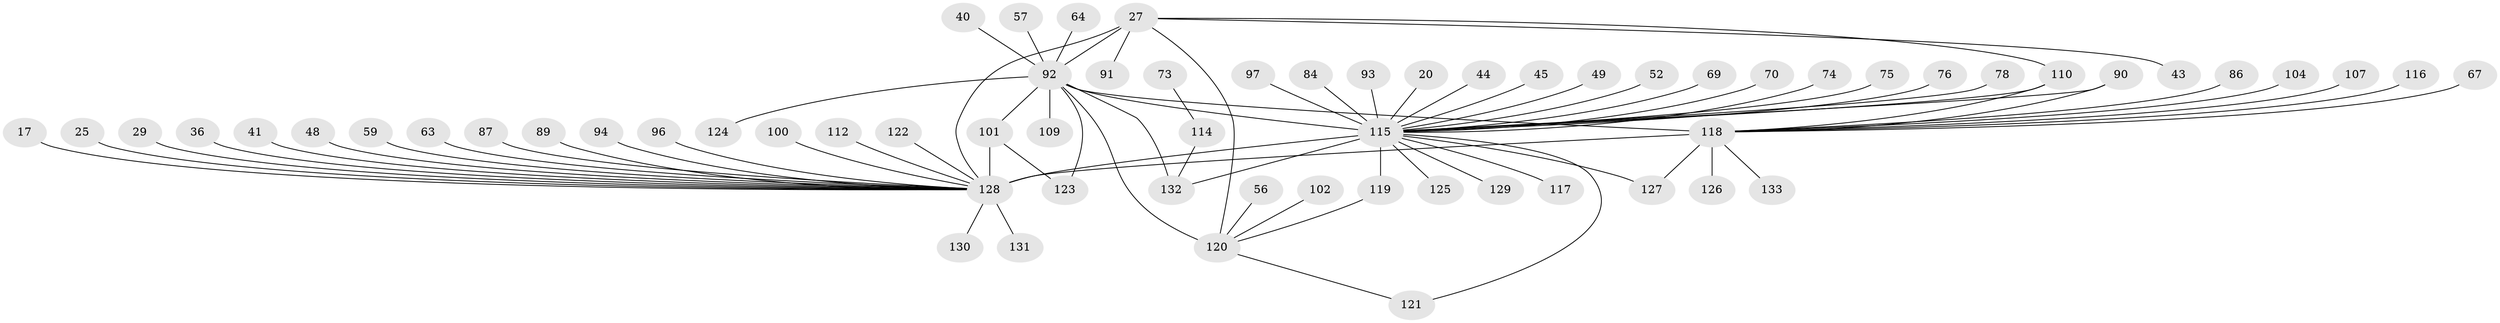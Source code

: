 // original degree distribution, {13: 0.007518796992481203, 25: 0.007518796992481203, 8: 0.007518796992481203, 5: 0.03759398496240601, 3: 0.16541353383458646, 11: 0.022556390977443608, 2: 0.22556390977443608, 10: 0.015037593984962405, 1: 0.45864661654135336, 9: 0.015037593984962405, 6: 0.007518796992481203, 4: 0.022556390977443608, 15: 0.007518796992481203}
// Generated by graph-tools (version 1.1) at 2025/46/03/09/25 04:46:47]
// undirected, 66 vertices, 77 edges
graph export_dot {
graph [start="1"]
  node [color=gray90,style=filled];
  17;
  20;
  25;
  27;
  29;
  36;
  40;
  41 [super="+10"];
  43;
  44 [super="+22"];
  45;
  48;
  49;
  52;
  56;
  57;
  59;
  63;
  64;
  67;
  69;
  70;
  73;
  74;
  75;
  76;
  78;
  84;
  86;
  87;
  89 [super="+51"];
  90 [super="+60"];
  91;
  92 [super="+8+58+71"];
  93;
  94 [super="+28"];
  96;
  97;
  100 [super="+66"];
  101 [super="+83"];
  102;
  104;
  107;
  109;
  110 [super="+11+103"];
  112;
  114 [super="+38"];
  115 [super="+2+32"];
  116;
  117 [super="+79"];
  118 [super="+111+106"];
  119 [super="+88"];
  120 [super="+113+95"];
  121;
  122;
  123 [super="+68"];
  124;
  125;
  126;
  127 [super="+37+72+81"];
  128 [super="+54+39+99+105"];
  129 [super="+98"];
  130;
  131;
  132 [super="+35"];
  133;
  17 -- 128;
  20 -- 115;
  25 -- 128;
  27 -- 43;
  27 -- 91;
  27 -- 128 [weight=3];
  27 -- 110;
  27 -- 92;
  27 -- 120 [weight=2];
  29 -- 128;
  36 -- 128;
  40 -- 92;
  41 -- 128;
  44 -- 115;
  45 -- 115;
  48 -- 128;
  49 -- 115;
  52 -- 115;
  56 -- 120;
  57 -- 92;
  59 -- 128;
  63 -- 128;
  64 -- 92;
  67 -- 118;
  69 -- 115;
  70 -- 115;
  73 -- 114;
  74 -- 115;
  75 -- 115;
  76 -- 115;
  78 -- 115;
  84 -- 115;
  86 -- 118;
  87 -- 128;
  89 -- 128;
  90 -- 115;
  90 -- 118;
  92 -- 132;
  92 -- 115 [weight=6];
  92 -- 101;
  92 -- 124;
  92 -- 118 [weight=2];
  92 -- 120 [weight=3];
  92 -- 123;
  92 -- 109;
  93 -- 115;
  94 -- 128 [weight=2];
  96 -- 128;
  97 -- 115;
  100 -- 128;
  101 -- 128 [weight=5];
  101 -- 123;
  102 -- 120;
  104 -- 118;
  107 -- 118;
  110 -- 115;
  110 -- 118;
  112 -- 128;
  114 -- 132 [weight=2];
  115 -- 117 [weight=3];
  115 -- 121;
  115 -- 125;
  115 -- 127 [weight=2];
  115 -- 128 [weight=11];
  115 -- 119;
  115 -- 129;
  115 -- 132;
  116 -- 118;
  118 -- 127;
  118 -- 128 [weight=5];
  118 -- 133;
  118 -- 126;
  119 -- 120;
  120 -- 121;
  122 -- 128;
  128 -- 130;
  128 -- 131;
}
